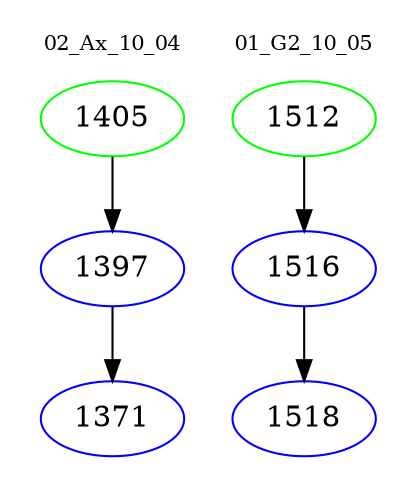 digraph{
subgraph cluster_0 {
color = white
label = "02_Ax_10_04";
fontsize=10;
T0_1405 [label="1405", color="green"]
T0_1405 -> T0_1397 [color="black"]
T0_1397 [label="1397", color="blue"]
T0_1397 -> T0_1371 [color="black"]
T0_1371 [label="1371", color="blue"]
}
subgraph cluster_1 {
color = white
label = "01_G2_10_05";
fontsize=10;
T1_1512 [label="1512", color="green"]
T1_1512 -> T1_1516 [color="black"]
T1_1516 [label="1516", color="blue"]
T1_1516 -> T1_1518 [color="black"]
T1_1518 [label="1518", color="blue"]
}
}
